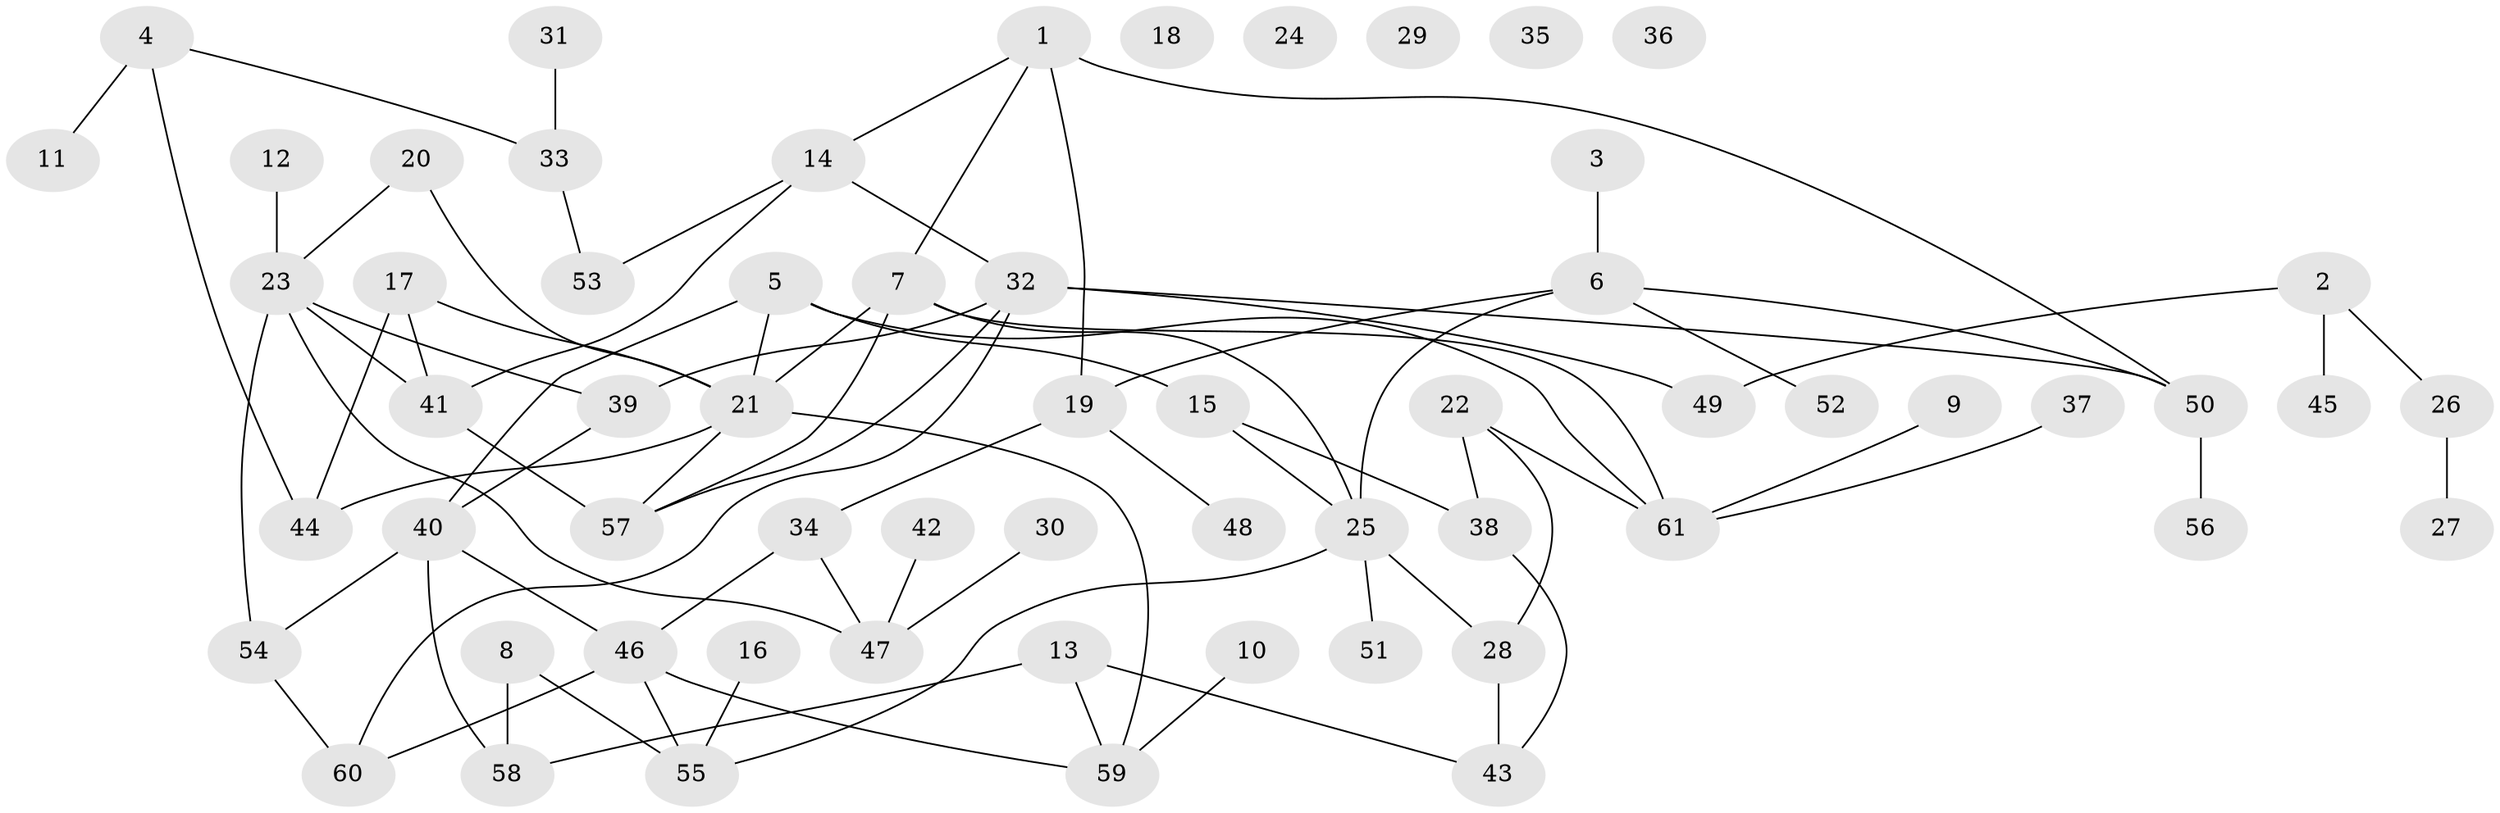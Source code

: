// coarse degree distribution, {6: 0.13513513513513514, 2: 0.08108108108108109, 4: 0.21621621621621623, 5: 0.02702702702702703, 9: 0.02702702702702703, 1: 0.21621621621621623, 3: 0.13513513513513514, 0: 0.13513513513513514, 7: 0.02702702702702703}
// Generated by graph-tools (version 1.1) at 2025/23/03/03/25 07:23:25]
// undirected, 61 vertices, 82 edges
graph export_dot {
graph [start="1"]
  node [color=gray90,style=filled];
  1;
  2;
  3;
  4;
  5;
  6;
  7;
  8;
  9;
  10;
  11;
  12;
  13;
  14;
  15;
  16;
  17;
  18;
  19;
  20;
  21;
  22;
  23;
  24;
  25;
  26;
  27;
  28;
  29;
  30;
  31;
  32;
  33;
  34;
  35;
  36;
  37;
  38;
  39;
  40;
  41;
  42;
  43;
  44;
  45;
  46;
  47;
  48;
  49;
  50;
  51;
  52;
  53;
  54;
  55;
  56;
  57;
  58;
  59;
  60;
  61;
  1 -- 7;
  1 -- 14;
  1 -- 19;
  1 -- 50;
  2 -- 26;
  2 -- 45;
  2 -- 49;
  3 -- 6;
  4 -- 11;
  4 -- 33;
  4 -- 44;
  5 -- 15;
  5 -- 21;
  5 -- 40;
  5 -- 61;
  6 -- 19;
  6 -- 25;
  6 -- 50;
  6 -- 52;
  7 -- 21;
  7 -- 25;
  7 -- 57;
  7 -- 61;
  8 -- 55;
  8 -- 58;
  9 -- 61;
  10 -- 59;
  12 -- 23;
  13 -- 43;
  13 -- 58;
  13 -- 59;
  14 -- 32;
  14 -- 41;
  14 -- 53;
  15 -- 25;
  15 -- 38;
  16 -- 55;
  17 -- 21;
  17 -- 41;
  17 -- 44;
  19 -- 34;
  19 -- 48;
  20 -- 21;
  20 -- 23;
  21 -- 44;
  21 -- 57;
  21 -- 59;
  22 -- 28;
  22 -- 38;
  22 -- 61;
  23 -- 39;
  23 -- 41;
  23 -- 47;
  23 -- 54;
  25 -- 28;
  25 -- 51;
  25 -- 55;
  26 -- 27;
  28 -- 43;
  30 -- 47;
  31 -- 33;
  32 -- 39;
  32 -- 49;
  32 -- 50;
  32 -- 57;
  32 -- 60;
  33 -- 53;
  34 -- 46;
  34 -- 47;
  37 -- 61;
  38 -- 43;
  39 -- 40;
  40 -- 46;
  40 -- 54;
  40 -- 58;
  41 -- 57;
  42 -- 47;
  46 -- 55;
  46 -- 59;
  46 -- 60;
  50 -- 56;
  54 -- 60;
}
